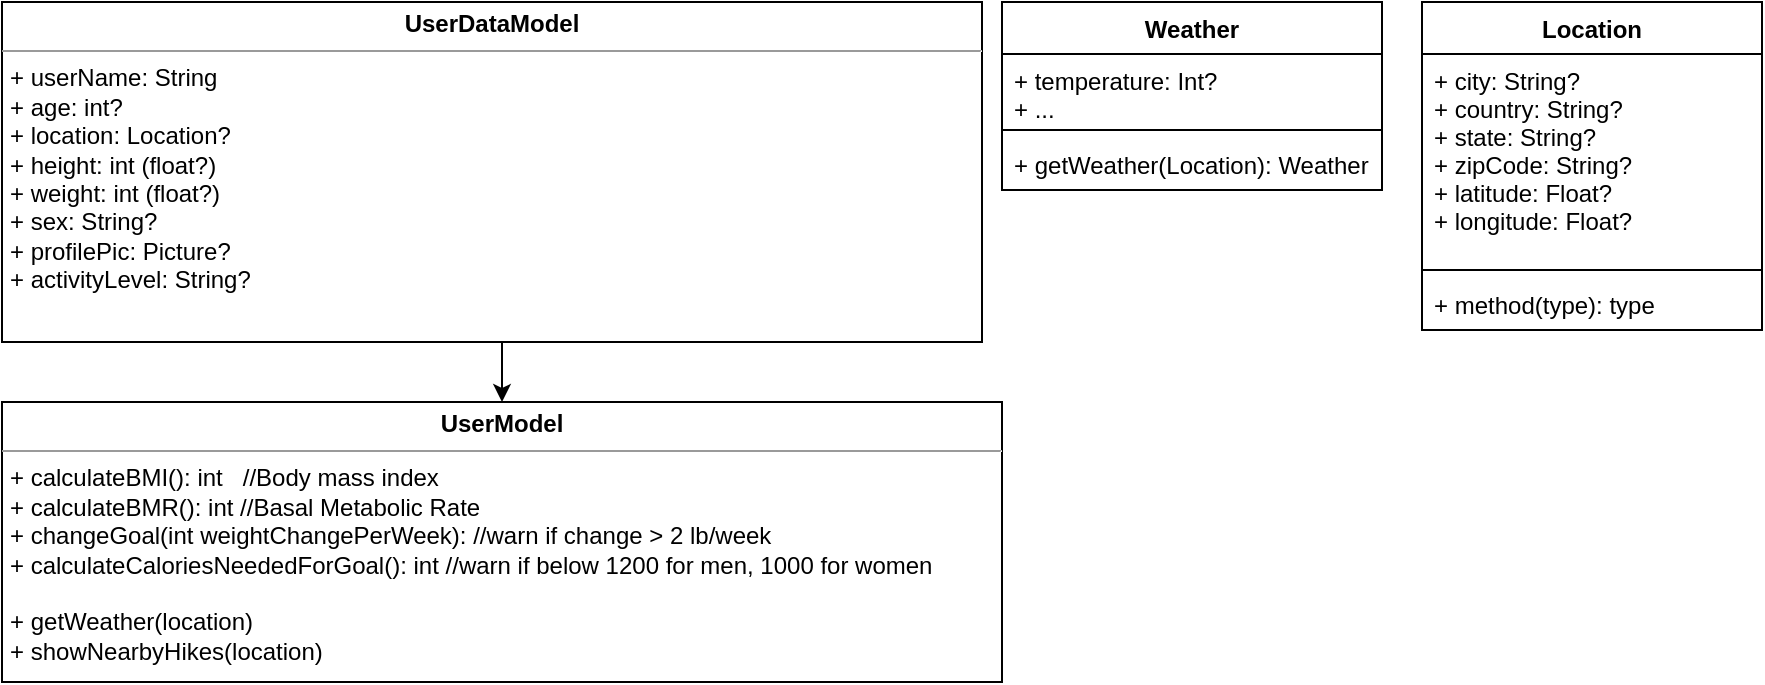 <mxfile><diagram id="1cZjEg6DXysJplwQPbBC" name="Page-1"><mxGraphModel dx="728" dy="578" grid="1" gridSize="10" guides="1" tooltips="1" connect="1" arrows="1" fold="1" page="1" pageScale="1" pageWidth="1169" pageHeight="827" math="0" shadow="0"><root><mxCell id="0"/><mxCell id="1" parent="0"/><mxCell id="nT7wJt8Zx3f6JMFJM2ii-21" style="edgeStyle=orthogonalEdgeStyle;rounded=0;orthogonalLoop=1;jettySize=auto;html=1;exitX=0.5;exitY=1;exitDx=0;exitDy=0;entryX=0.5;entryY=0;entryDx=0;entryDy=0;" parent="1" source="nT7wJt8Zx3f6JMFJM2ii-1" target="nT7wJt8Zx3f6JMFJM2ii-19" edge="1"><mxGeometry relative="1" as="geometry"/></mxCell><mxCell id="nT7wJt8Zx3f6JMFJM2ii-1" value="&lt;p style=&quot;margin: 0px ; margin-top: 4px ; text-align: center&quot;&gt;&lt;b&gt;UserDataModel&lt;/b&gt;&lt;/p&gt;&lt;hr size=&quot;1&quot;&gt;&lt;p style=&quot;margin: 0px ; margin-left: 4px&quot;&gt;+ userName: String&lt;/p&gt;&lt;p style=&quot;margin: 0px ; margin-left: 4px&quot;&gt;+ age: int?&lt;/p&gt;&lt;p style=&quot;margin: 0px ; margin-left: 4px&quot;&gt;+ location: Location?&lt;/p&gt;&lt;p style=&quot;margin: 0px ; margin-left: 4px&quot;&gt;+ height: int (float?)&lt;/p&gt;&lt;p style=&quot;margin: 0px ; margin-left: 4px&quot;&gt;+ weight: int (float?)&lt;/p&gt;&lt;p style=&quot;margin: 0px ; margin-left: 4px&quot;&gt;+ sex: String?&lt;/p&gt;&lt;p style=&quot;margin: 0px ; margin-left: 4px&quot;&gt;+ profilePic: Picture?&lt;/p&gt;&lt;p style=&quot;margin: 0px ; margin-left: 4px&quot;&gt;+ activityLevel: String?&lt;/p&gt;&lt;p style=&quot;margin: 0px ; margin-left: 4px&quot;&gt;&lt;br&gt;&lt;/p&gt;&lt;p style=&quot;margin: 0px ; margin-left: 4px&quot;&gt;&lt;br&gt;&lt;/p&gt;" style="verticalAlign=top;align=left;overflow=fill;fontSize=12;fontFamily=Helvetica;html=1;" parent="1" vertex="1"><mxGeometry x="40" y="40" width="490" height="170" as="geometry"/></mxCell><mxCell id="nT7wJt8Zx3f6JMFJM2ii-19" value="&lt;p style=&quot;margin: 0px ; margin-top: 4px ; text-align: center&quot;&gt;&lt;b&gt;UserModel&lt;/b&gt;&lt;/p&gt;&lt;hr size=&quot;1&quot;&gt;&lt;p style=&quot;margin: 0px ; margin-left: 4px&quot;&gt;+ calculateBMI(): int&amp;nbsp; &amp;nbsp;//Body mass index&lt;/p&gt;&lt;p style=&quot;margin: 0px ; margin-left: 4px&quot;&gt;+ calculateBMR(): int //Basal Metabolic Rate&lt;/p&gt;&lt;p style=&quot;margin: 0px ; margin-left: 4px&quot;&gt;+ changeGoal(int weightChangePerWeek): //warn if change &amp;gt; 2 lb/week&lt;/p&gt;&lt;p style=&quot;margin: 0px ; margin-left: 4px&quot;&gt;+ calculateCaloriesNeededForGoal(): int //warn if below 1200 for men, 1000 for women&lt;/p&gt;&lt;p style=&quot;margin: 0px ; margin-left: 4px&quot;&gt;&lt;br&gt;&lt;/p&gt;&lt;p style=&quot;margin: 0px ; margin-left: 4px&quot;&gt;+ getWeather(location)&lt;/p&gt;&lt;p style=&quot;margin: 0px ; margin-left: 4px&quot;&gt;+ showNearbyHikes(location)&lt;/p&gt;&lt;p style=&quot;margin: 0px ; margin-left: 4px&quot;&gt;&lt;br&gt;&lt;/p&gt;" style="verticalAlign=top;align=left;overflow=fill;fontSize=12;fontFamily=Helvetica;html=1;" parent="1" vertex="1"><mxGeometry x="40" y="240" width="500" height="140" as="geometry"/></mxCell><mxCell id="1KylA9_HLu-eFx_0VKW5-5" value="Location" style="swimlane;fontStyle=1;align=center;verticalAlign=top;childLayout=stackLayout;horizontal=1;startSize=26;horizontalStack=0;resizeParent=1;resizeParentMax=0;resizeLast=0;collapsible=1;marginBottom=0;" parent="1" vertex="1"><mxGeometry x="750" y="40" width="170" height="164" as="geometry"/></mxCell><mxCell id="1KylA9_HLu-eFx_0VKW5-6" value="+ city: String?&#10;+ country: String?&#10;+ state: String?&#10;+ zipCode: String?&#10;+ latitude: Float?&#10;+ longitude: Float?" style="text;strokeColor=none;fillColor=none;align=left;verticalAlign=top;spacingLeft=4;spacingRight=4;overflow=hidden;rotatable=0;points=[[0,0.5],[1,0.5]];portConstraint=eastwest;" parent="1KylA9_HLu-eFx_0VKW5-5" vertex="1"><mxGeometry y="26" width="170" height="104" as="geometry"/></mxCell><mxCell id="1KylA9_HLu-eFx_0VKW5-7" value="" style="line;strokeWidth=1;fillColor=none;align=left;verticalAlign=middle;spacingTop=-1;spacingLeft=3;spacingRight=3;rotatable=0;labelPosition=right;points=[];portConstraint=eastwest;" parent="1KylA9_HLu-eFx_0VKW5-5" vertex="1"><mxGeometry y="130" width="170" height="8" as="geometry"/></mxCell><mxCell id="1KylA9_HLu-eFx_0VKW5-8" value="+ method(type): type" style="text;strokeColor=none;fillColor=none;align=left;verticalAlign=top;spacingLeft=4;spacingRight=4;overflow=hidden;rotatable=0;points=[[0,0.5],[1,0.5]];portConstraint=eastwest;" parent="1KylA9_HLu-eFx_0VKW5-5" vertex="1"><mxGeometry y="138" width="170" height="26" as="geometry"/></mxCell><mxCell id="1KylA9_HLu-eFx_0VKW5-1" value="Weather" style="swimlane;fontStyle=1;align=center;verticalAlign=top;childLayout=stackLayout;horizontal=1;startSize=26;horizontalStack=0;resizeParent=1;resizeParentMax=0;resizeLast=0;collapsible=1;marginBottom=0;" parent="1" vertex="1"><mxGeometry x="540" y="40" width="190" height="94" as="geometry"/></mxCell><mxCell id="1KylA9_HLu-eFx_0VKW5-2" value="+ temperature: Int?&#10;+ ...&#10;" style="text;strokeColor=none;fillColor=none;align=left;verticalAlign=top;spacingLeft=4;spacingRight=4;overflow=hidden;rotatable=0;points=[[0,0.5],[1,0.5]];portConstraint=eastwest;" parent="1KylA9_HLu-eFx_0VKW5-1" vertex="1"><mxGeometry y="26" width="190" height="34" as="geometry"/></mxCell><mxCell id="1KylA9_HLu-eFx_0VKW5-3" value="" style="line;strokeWidth=1;fillColor=none;align=left;verticalAlign=middle;spacingTop=-1;spacingLeft=3;spacingRight=3;rotatable=0;labelPosition=right;points=[];portConstraint=eastwest;" parent="1KylA9_HLu-eFx_0VKW5-1" vertex="1"><mxGeometry y="60" width="190" height="8" as="geometry"/></mxCell><mxCell id="1KylA9_HLu-eFx_0VKW5-4" value="+ getWeather(Location): Weather" style="text;strokeColor=none;fillColor=none;align=left;verticalAlign=top;spacingLeft=4;spacingRight=4;overflow=hidden;rotatable=0;points=[[0,0.5],[1,0.5]];portConstraint=eastwest;" parent="1KylA9_HLu-eFx_0VKW5-1" vertex="1"><mxGeometry y="68" width="190" height="26" as="geometry"/></mxCell></root></mxGraphModel></diagram></mxfile>